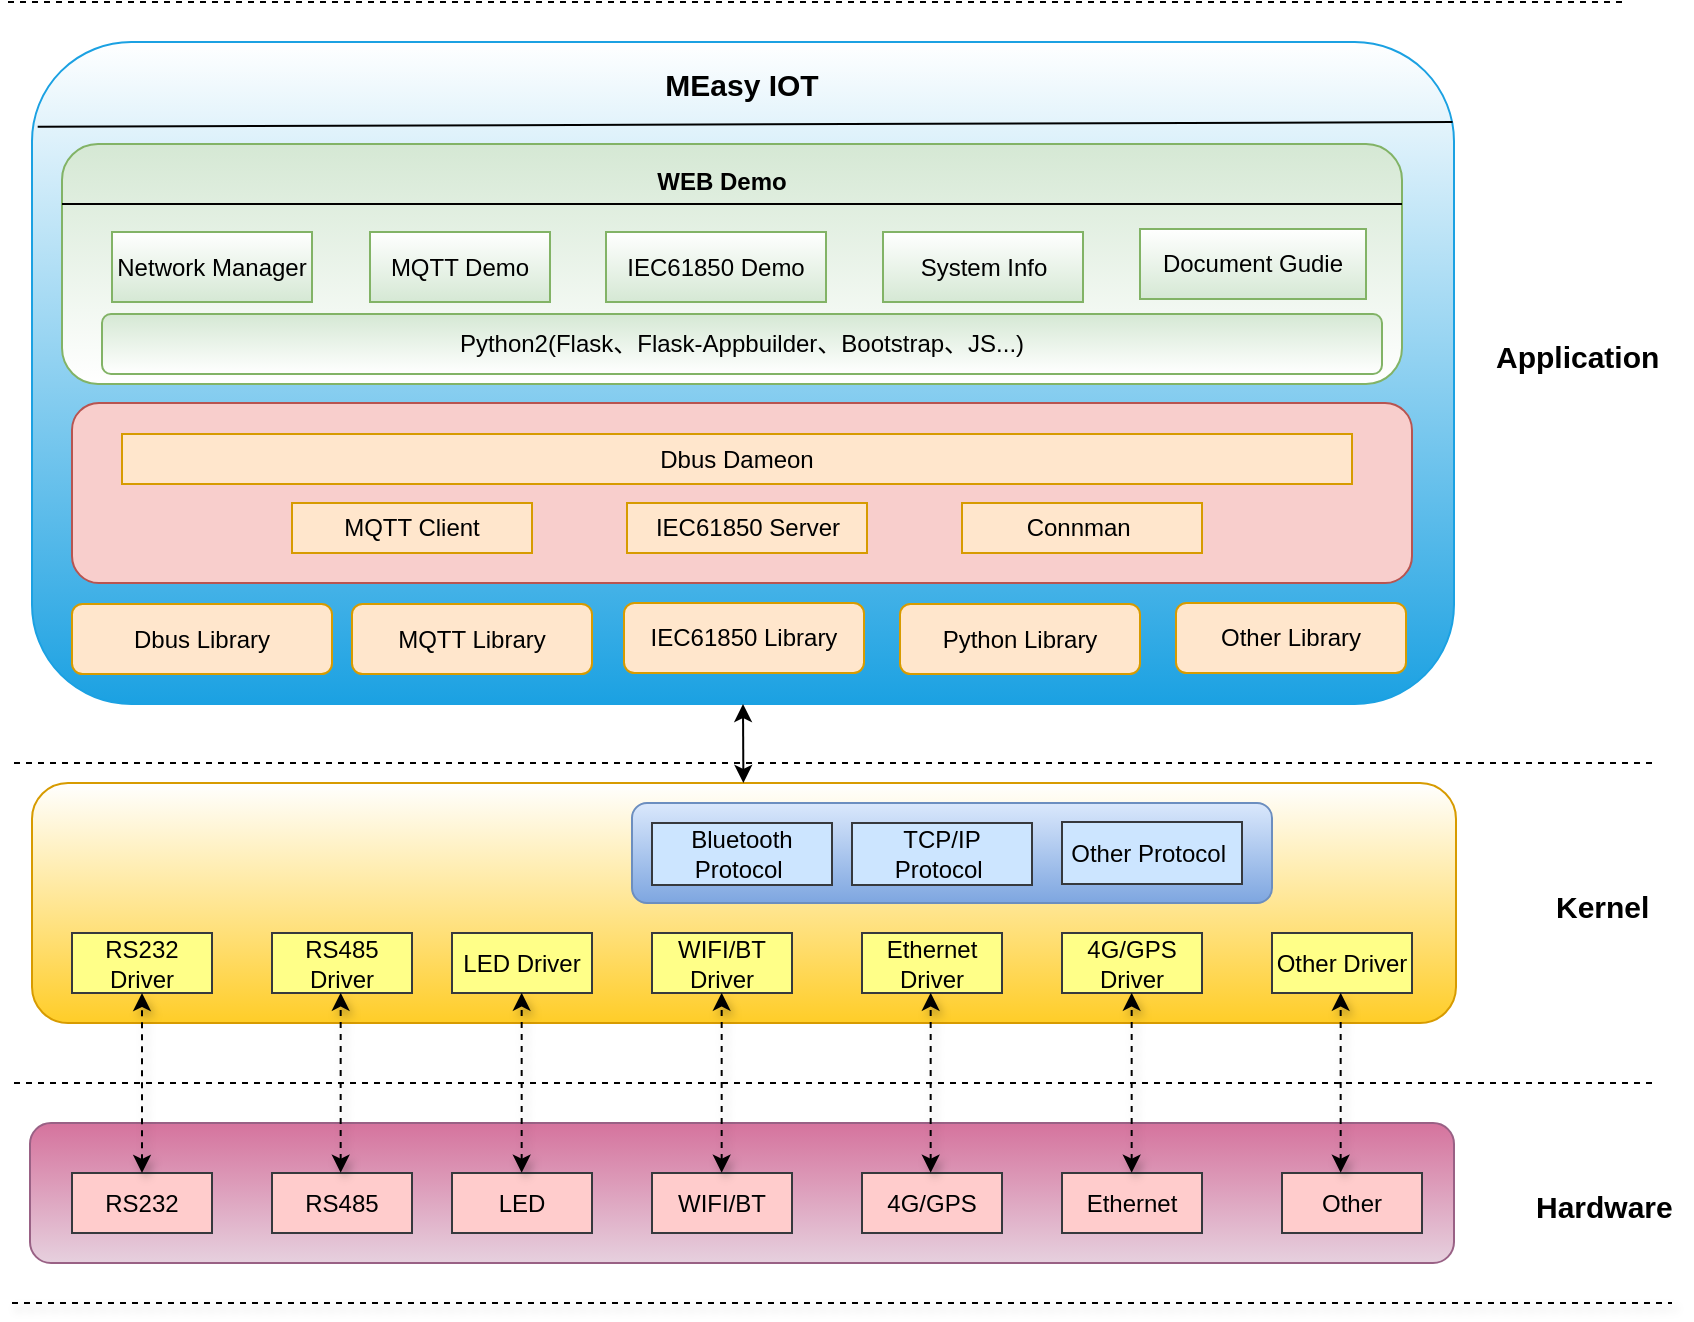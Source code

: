 <mxfile version="12.3.0" type="github" pages="1">
  <diagram id="nqKth1ZQTFShanpt9qv0" name="Page-1">
    <mxGraphModel dx="1038" dy="499" grid="1" gridSize="10" guides="1" tooltips="1" connect="1" arrows="1" fold="1" page="1" pageScale="1" pageWidth="827" pageHeight="1169" math="0" shadow="0">
      <root>
        <mxCell id="0"/>
        <mxCell id="1" parent="0"/>
        <mxCell id="Ry5mK1qghVqO1V57hb5L-11" value="" style="rounded=1;whiteSpace=wrap;html=1;fillColor=#e6d0de;strokeColor=#996185;gradientDirection=north;gradientColor=#d5739d;" vertex="1" parent="1">
          <mxGeometry x="14" y="560.5" width="712" height="70" as="geometry"/>
        </mxCell>
        <mxCell id="Ry5mK1qghVqO1V57hb5L-12" value="" style="rounded=1;whiteSpace=wrap;html=1;fillColor=#ffcd28;strokeColor=#d79b00;gradientDirection=north;gradientColor=#ffffff;" vertex="1" parent="1">
          <mxGeometry x="15" y="390.5" width="712" height="120" as="geometry"/>
        </mxCell>
        <mxCell id="Ry5mK1qghVqO1V57hb5L-13" value="" style="rounded=1;whiteSpace=wrap;html=1;fillColor=#1ba1e2;strokeColor=#1ba1e2;gradientDirection=north;fontColor=#ffffff;gradientColor=#ffffff;" vertex="1" parent="1">
          <mxGeometry x="15" y="20" width="711" height="331" as="geometry"/>
        </mxCell>
        <mxCell id="Ry5mK1qghVqO1V57hb5L-14" value="" style="endArrow=none;dashed=1;html=1;shadow=0;rounded=1;comic=0;align=center;verticalAlign=bottom;horizontal=1;jumpStyle=sharp;" edge="1" parent="1">
          <mxGeometry width="50" height="50" relative="1" as="geometry">
            <mxPoint x="810" as="sourcePoint"/>
            <mxPoint as="targetPoint"/>
            <Array as="points"/>
          </mxGeometry>
        </mxCell>
        <mxCell id="Ry5mK1qghVqO1V57hb5L-15" value="" style="endArrow=none;dashed=1;html=1;shadow=0;rounded=1;comic=0;align=center;verticalAlign=bottom;horizontal=1;jumpStyle=sharp;" edge="1" parent="1">
          <mxGeometry width="50" height="50" relative="1" as="geometry">
            <mxPoint x="825" y="380.5" as="sourcePoint"/>
            <mxPoint x="5" y="380.5" as="targetPoint"/>
            <Array as="points"/>
          </mxGeometry>
        </mxCell>
        <mxCell id="Ry5mK1qghVqO1V57hb5L-16" value="" style="endArrow=none;dashed=1;html=1;shadow=0;rounded=1;comic=0;align=center;verticalAlign=bottom;horizontal=1;jumpStyle=sharp;" edge="1" parent="1">
          <mxGeometry width="50" height="50" relative="1" as="geometry">
            <mxPoint x="825" y="540.5" as="sourcePoint"/>
            <mxPoint x="5" y="540.5" as="targetPoint"/>
          </mxGeometry>
        </mxCell>
        <mxCell id="Ry5mK1qghVqO1V57hb5L-17" value="" style="endArrow=none;dashed=1;html=1;shadow=1;align=center;" edge="1" parent="1">
          <mxGeometry width="50" height="50" relative="1" as="geometry">
            <mxPoint x="5" y="650.5" as="sourcePoint"/>
            <mxPoint x="835" y="650.5" as="targetPoint"/>
          </mxGeometry>
        </mxCell>
        <mxCell id="Ry5mK1qghVqO1V57hb5L-18" value="RS232" style="rounded=0;whiteSpace=wrap;html=1;fillColor=#ffcccc;strokeColor=#36393d;" vertex="1" parent="1">
          <mxGeometry x="35" y="585.5" width="70" height="30" as="geometry"/>
        </mxCell>
        <mxCell id="Ry5mK1qghVqO1V57hb5L-19" value="RS485" style="rounded=0;whiteSpace=wrap;html=1;fillColor=#ffcccc;strokeColor=#36393d;" vertex="1" parent="1">
          <mxGeometry x="135" y="585.5" width="70" height="30" as="geometry"/>
        </mxCell>
        <mxCell id="Ry5mK1qghVqO1V57hb5L-20" value="LED" style="rounded=0;whiteSpace=wrap;html=1;fillColor=#ffcccc;strokeColor=#36393d;" vertex="1" parent="1">
          <mxGeometry x="225" y="585.5" width="70" height="30" as="geometry"/>
        </mxCell>
        <mxCell id="Ry5mK1qghVqO1V57hb5L-21" value="WIFI/BT" style="rounded=0;whiteSpace=wrap;html=1;fillColor=#ffcccc;strokeColor=#36393d;" vertex="1" parent="1">
          <mxGeometry x="325" y="585.5" width="70" height="30" as="geometry"/>
        </mxCell>
        <mxCell id="Ry5mK1qghVqO1V57hb5L-22" value="4G/GPS" style="rounded=0;whiteSpace=wrap;html=1;fillColor=#ffcccc;strokeColor=#36393d;" vertex="1" parent="1">
          <mxGeometry x="430" y="585.5" width="70" height="30" as="geometry"/>
        </mxCell>
        <mxCell id="Ry5mK1qghVqO1V57hb5L-23" value="Ethernet" style="rounded=0;whiteSpace=wrap;html=1;fillColor=#ffcccc;strokeColor=#36393d;" vertex="1" parent="1">
          <mxGeometry x="530" y="585.5" width="70" height="30" as="geometry"/>
        </mxCell>
        <mxCell id="Ry5mK1qghVqO1V57hb5L-24" value="Other" style="rounded=0;whiteSpace=wrap;html=1;fillColor=#ffcccc;strokeColor=#36393d;" vertex="1" parent="1">
          <mxGeometry x="640" y="585.5" width="70" height="30" as="geometry"/>
        </mxCell>
        <mxCell id="Ry5mK1qghVqO1V57hb5L-25" value="&lt;font style=&quot;font-size: 15px&quot;&gt;&lt;b&gt;Hardware&lt;/b&gt;&lt;/font&gt;" style="text;html=1;resizable=0;points=[];autosize=1;align=left;verticalAlign=top;spacingTop=-4;strokeWidth=3;" vertex="1" parent="1">
          <mxGeometry x="765" y="590.5" width="80" height="20" as="geometry"/>
        </mxCell>
        <mxCell id="Ry5mK1qghVqO1V57hb5L-26" value="RS232 Driver" style="rounded=0;whiteSpace=wrap;html=1;fillColor=#ffff88;strokeColor=#36393d;" vertex="1" parent="1">
          <mxGeometry x="35" y="465.5" width="70" height="30" as="geometry"/>
        </mxCell>
        <mxCell id="Ry5mK1qghVqO1V57hb5L-27" value="RS485 Driver" style="rounded=0;whiteSpace=wrap;html=1;fillColor=#ffff88;strokeColor=#36393d;" vertex="1" parent="1">
          <mxGeometry x="135" y="465.5" width="70" height="30" as="geometry"/>
        </mxCell>
        <mxCell id="Ry5mK1qghVqO1V57hb5L-28" value="LED Driver" style="rounded=0;whiteSpace=wrap;html=1;fillColor=#ffff88;strokeColor=#36393d;" vertex="1" parent="1">
          <mxGeometry x="225" y="465.5" width="70" height="30" as="geometry"/>
        </mxCell>
        <mxCell id="Ry5mK1qghVqO1V57hb5L-29" value="WIFI/BT Driver" style="rounded=0;whiteSpace=wrap;html=1;fillColor=#ffff88;strokeColor=#36393d;" vertex="1" parent="1">
          <mxGeometry x="325" y="465.5" width="70" height="30" as="geometry"/>
        </mxCell>
        <mxCell id="Ry5mK1qghVqO1V57hb5L-30" value="4G/GPS Driver" style="rounded=0;whiteSpace=wrap;html=1;fillColor=#ffff88;strokeColor=#36393d;" vertex="1" parent="1">
          <mxGeometry x="530" y="465.5" width="70" height="30" as="geometry"/>
        </mxCell>
        <mxCell id="Ry5mK1qghVqO1V57hb5L-31" value="Ethernet Driver" style="rounded=0;whiteSpace=wrap;html=1;fillColor=#ffff88;strokeColor=#36393d;" vertex="1" parent="1">
          <mxGeometry x="430" y="465.5" width="70" height="30" as="geometry"/>
        </mxCell>
        <mxCell id="Ry5mK1qghVqO1V57hb5L-32" value="Other Driver" style="rounded=0;whiteSpace=wrap;html=1;fillColor=#ffff88;strokeColor=#36393d;" vertex="1" parent="1">
          <mxGeometry x="635" y="465.5" width="70" height="30" as="geometry"/>
        </mxCell>
        <mxCell id="Ry5mK1qghVqO1V57hb5L-33" value="" style="rounded=1;whiteSpace=wrap;html=1;gradientColor=#7ea6e0;fillColor=#dae8fc;strokeColor=#6c8ebf;" vertex="1" parent="1">
          <mxGeometry x="315" y="400.5" width="320" height="50" as="geometry"/>
        </mxCell>
        <mxCell id="Ry5mK1qghVqO1V57hb5L-34" value="Bluetooth Protocol&amp;nbsp;" style="rounded=0;whiteSpace=wrap;html=1;fillColor=#cce5ff;strokeColor=#36393d;" vertex="1" parent="1">
          <mxGeometry x="325" y="410.5" width="90" height="31" as="geometry"/>
        </mxCell>
        <mxCell id="Ry5mK1qghVqO1V57hb5L-35" value="TCP/IP Protocol&amp;nbsp;" style="rounded=0;whiteSpace=wrap;html=1;fillColor=#cce5ff;strokeColor=#36393d;" vertex="1" parent="1">
          <mxGeometry x="425" y="410.5" width="90" height="31" as="geometry"/>
        </mxCell>
        <mxCell id="Ry5mK1qghVqO1V57hb5L-36" value="Other Protocol&amp;nbsp;" style="rounded=0;whiteSpace=wrap;html=1;fillColor=#cce5ff;strokeColor=#36393d;" vertex="1" parent="1">
          <mxGeometry x="530" y="410" width="90" height="31" as="geometry"/>
        </mxCell>
        <mxCell id="Ry5mK1qghVqO1V57hb5L-37" value="Dbus Library" style="rounded=1;whiteSpace=wrap;html=1;fillColor=#ffe6cc;strokeColor=#d79b00;" vertex="1" parent="1">
          <mxGeometry x="35" y="301" width="130" height="35" as="geometry"/>
        </mxCell>
        <mxCell id="Ry5mK1qghVqO1V57hb5L-38" value="MQTT Library" style="rounded=1;whiteSpace=wrap;html=1;fillColor=#ffe6cc;strokeColor=#d79b00;" vertex="1" parent="1">
          <mxGeometry x="175" y="301" width="120" height="35" as="geometry"/>
        </mxCell>
        <mxCell id="Ry5mK1qghVqO1V57hb5L-39" value="IEC61850 Library" style="rounded=1;whiteSpace=wrap;html=1;fillColor=#ffe6cc;strokeColor=#d79b00;" vertex="1" parent="1">
          <mxGeometry x="311" y="300.5" width="120" height="35" as="geometry"/>
        </mxCell>
        <mxCell id="Ry5mK1qghVqO1V57hb5L-40" value="Other Library" style="rounded=1;whiteSpace=wrap;html=1;fillColor=#ffe6cc;strokeColor=#d79b00;" vertex="1" parent="1">
          <mxGeometry x="587" y="300.5" width="115" height="35" as="geometry"/>
        </mxCell>
        <mxCell id="Ry5mK1qghVqO1V57hb5L-41" value="" style="rounded=1;whiteSpace=wrap;html=1;fillColor=#f8cecc;strokeColor=#b85450;" vertex="1" parent="1">
          <mxGeometry x="35" y="200.5" width="670" height="90" as="geometry"/>
        </mxCell>
        <mxCell id="Ry5mK1qghVqO1V57hb5L-43" value="" style="endArrow=classic;startArrow=classic;html=1;shadow=1;dashed=1;align=center;entryX=0.5;entryY=1;exitX=0.5;exitY=0;" edge="1" parent="1" source="Ry5mK1qghVqO1V57hb5L-18" target="Ry5mK1qghVqO1V57hb5L-26">
          <mxGeometry width="50" height="50" relative="1" as="geometry">
            <mxPoint x="45" y="570.5" as="sourcePoint"/>
            <mxPoint x="95" y="520.5" as="targetPoint"/>
          </mxGeometry>
        </mxCell>
        <mxCell id="Ry5mK1qghVqO1V57hb5L-44" value="" style="endArrow=classic;startArrow=classic;html=1;shadow=1;dashed=1;align=center;entryX=0.5;entryY=1;exitX=0.5;exitY=0;" edge="1" parent="1">
          <mxGeometry width="50" height="50" relative="1" as="geometry">
            <mxPoint x="169.333" y="585.333" as="sourcePoint"/>
            <mxPoint x="169.333" y="495.333" as="targetPoint"/>
          </mxGeometry>
        </mxCell>
        <mxCell id="Ry5mK1qghVqO1V57hb5L-45" value="" style="endArrow=classic;startArrow=classic;html=1;shadow=1;dashed=1;align=center;entryX=0.5;entryY=1;exitX=0.5;exitY=0;" edge="1" parent="1">
          <mxGeometry width="50" height="50" relative="1" as="geometry">
            <mxPoint x="259.833" y="585.333" as="sourcePoint"/>
            <mxPoint x="259.833" y="495.333" as="targetPoint"/>
          </mxGeometry>
        </mxCell>
        <mxCell id="Ry5mK1qghVqO1V57hb5L-46" value="" style="endArrow=classic;startArrow=classic;html=1;shadow=1;dashed=1;align=center;entryX=0.5;entryY=1;exitX=0.5;exitY=0;" edge="1" parent="1">
          <mxGeometry width="50" height="50" relative="1" as="geometry">
            <mxPoint x="359.833" y="585.333" as="sourcePoint"/>
            <mxPoint x="359.833" y="495.333" as="targetPoint"/>
          </mxGeometry>
        </mxCell>
        <mxCell id="Ry5mK1qghVqO1V57hb5L-47" value="" style="endArrow=classic;startArrow=classic;html=1;shadow=1;dashed=1;align=center;entryX=0.5;entryY=1;exitX=0.5;exitY=0;" edge="1" parent="1">
          <mxGeometry width="50" height="50" relative="1" as="geometry">
            <mxPoint x="464.333" y="585.333" as="sourcePoint"/>
            <mxPoint x="464.333" y="495.333" as="targetPoint"/>
          </mxGeometry>
        </mxCell>
        <mxCell id="Ry5mK1qghVqO1V57hb5L-48" value="" style="endArrow=classic;startArrow=classic;html=1;shadow=1;dashed=1;align=center;entryX=0.5;entryY=1;exitX=0.5;exitY=0;" edge="1" parent="1">
          <mxGeometry width="50" height="50" relative="1" as="geometry">
            <mxPoint x="564.833" y="585.333" as="sourcePoint"/>
            <mxPoint x="564.833" y="495.333" as="targetPoint"/>
          </mxGeometry>
        </mxCell>
        <mxCell id="Ry5mK1qghVqO1V57hb5L-49" value="" style="endArrow=classic;startArrow=classic;html=1;shadow=1;dashed=1;align=center;entryX=0.5;entryY=1;exitX=0.5;exitY=0;" edge="1" parent="1">
          <mxGeometry width="50" height="50" relative="1" as="geometry">
            <mxPoint x="669.333" y="585.333" as="sourcePoint"/>
            <mxPoint x="669.333" y="495.333" as="targetPoint"/>
          </mxGeometry>
        </mxCell>
        <mxCell id="Ry5mK1qghVqO1V57hb5L-50" value="&lt;font style=&quot;font-size: 15px&quot;&gt;&lt;b&gt;Kernel&lt;/b&gt;&lt;/font&gt;" style="text;html=1;resizable=0;points=[];autosize=1;align=left;verticalAlign=top;spacingTop=-4;" vertex="1" parent="1">
          <mxGeometry x="775" y="440.5" width="60" height="20" as="geometry"/>
        </mxCell>
        <mxCell id="Ry5mK1qghVqO1V57hb5L-51" value="&lt;font style=&quot;font-size: 15px&quot;&gt;&lt;b&gt;Application&lt;/b&gt;&lt;/font&gt;" style="text;html=1;resizable=0;points=[];autosize=1;align=left;verticalAlign=top;spacingTop=-4;" vertex="1" parent="1">
          <mxGeometry x="745" y="165.5" width="100" height="20" as="geometry"/>
        </mxCell>
        <mxCell id="Ry5mK1qghVqO1V57hb5L-52" value="Python Library" style="rounded=1;whiteSpace=wrap;html=1;fillColor=#ffe6cc;strokeColor=#d79b00;" vertex="1" parent="1">
          <mxGeometry x="449" y="301" width="120" height="35" as="geometry"/>
        </mxCell>
        <mxCell id="Ry5mK1qghVqO1V57hb5L-53" value="" style="rounded=1;whiteSpace=wrap;html=1;fillColor=#d5e8d4;strokeColor=#82b366;gradientColor=#ffffff;" vertex="1" parent="1">
          <mxGeometry x="30" y="71" width="670" height="120" as="geometry"/>
        </mxCell>
        <mxCell id="Ry5mK1qghVqO1V57hb5L-54" value="" style="endArrow=classic;startArrow=classic;html=1;entryX=0.5;entryY=1;" edge="1" parent="1" source="Ry5mK1qghVqO1V57hb5L-12" target="Ry5mK1qghVqO1V57hb5L-13">
          <mxGeometry width="50" height="50" relative="1" as="geometry">
            <mxPoint x="371" y="369.789" as="sourcePoint"/>
            <mxPoint x="371" y="360.5" as="targetPoint"/>
          </mxGeometry>
        </mxCell>
        <mxCell id="Ry5mK1qghVqO1V57hb5L-55" value="Network Manager" style="rounded=0;whiteSpace=wrap;html=1;fillColor=#d5e8d4;strokeColor=#82b366;gradientColor=#ffffff;flipH=1;flipV=1;" vertex="1" parent="1">
          <mxGeometry x="55" y="115" width="100" height="35" as="geometry"/>
        </mxCell>
        <mxCell id="Ry5mK1qghVqO1V57hb5L-56" value="MQTT Demo" style="rounded=0;whiteSpace=wrap;html=1;fillColor=#d5e8d4;strokeColor=#82b366;gradientColor=#ffffff;flipH=1;flipV=1;" vertex="1" parent="1">
          <mxGeometry x="184" y="115" width="90" height="35" as="geometry"/>
        </mxCell>
        <mxCell id="Ry5mK1qghVqO1V57hb5L-57" value="IEC61850 Demo" style="rounded=0;whiteSpace=wrap;html=1;fillColor=#d5e8d4;strokeColor=#82b366;gradientColor=#ffffff;flipH=1;flipV=1;" vertex="1" parent="1">
          <mxGeometry x="302" y="115" width="110" height="35" as="geometry"/>
        </mxCell>
        <mxCell id="Ry5mK1qghVqO1V57hb5L-59" value="System Info" style="rounded=0;whiteSpace=wrap;html=1;fillColor=#d5e8d4;strokeColor=#82b366;gradientColor=#ffffff;flipH=1;flipV=1;" vertex="1" parent="1">
          <mxGeometry x="440.5" y="115" width="100" height="35" as="geometry"/>
        </mxCell>
        <mxCell id="Ry5mK1qghVqO1V57hb5L-60" value="MQTT Client" style="rounded=0;whiteSpace=wrap;html=1;fillColor=#ffe6cc;strokeColor=#d79b00;" vertex="1" parent="1">
          <mxGeometry x="145" y="250.5" width="120" height="25" as="geometry"/>
        </mxCell>
        <mxCell id="Ry5mK1qghVqO1V57hb5L-61" value="IEC61850 Server" style="rounded=0;whiteSpace=wrap;html=1;fillColor=#ffe6cc;strokeColor=#d79b00;" vertex="1" parent="1">
          <mxGeometry x="312.5" y="250.5" width="120" height="25" as="geometry"/>
        </mxCell>
        <mxCell id="Ry5mK1qghVqO1V57hb5L-62" value="Dbus Dameon" style="rounded=0;whiteSpace=wrap;html=1;fillColor=#ffe6cc;strokeColor=#d79b00;" vertex="1" parent="1">
          <mxGeometry x="60" y="216" width="615" height="25" as="geometry"/>
        </mxCell>
        <mxCell id="Ry5mK1qghVqO1V57hb5L-63" value="Connman&amp;nbsp;" style="rounded=0;whiteSpace=wrap;html=1;fillColor=#ffe6cc;strokeColor=#d79b00;" vertex="1" parent="1">
          <mxGeometry x="480" y="250.5" width="120" height="25" as="geometry"/>
        </mxCell>
        <mxCell id="Ry5mK1qghVqO1V57hb5L-66" value="" style="endArrow=none;html=1;fontSize=2;exitX=0;exitY=0.25;exitDx=0;exitDy=0;entryX=1;entryY=0.25;entryDx=0;entryDy=0;" edge="1" parent="1" source="Ry5mK1qghVqO1V57hb5L-53" target="Ry5mK1qghVqO1V57hb5L-53">
          <mxGeometry width="50" height="50" relative="1" as="geometry">
            <mxPoint x="265" y="140.5" as="sourcePoint"/>
            <mxPoint x="315" y="90.5" as="targetPoint"/>
          </mxGeometry>
        </mxCell>
        <mxCell id="Ry5mK1qghVqO1V57hb5L-67" value="&lt;font style=&quot;font-size: 12px&quot;&gt;Python2(Flask、Flask-Appbuilder、Bootstrap、JS...)&lt;/font&gt;" style="rounded=1;whiteSpace=wrap;html=1;fontSize=2;align=center;fillColor=#d5e8d4;strokeColor=#82b366;gradientColor=#ffffff;" vertex="1" parent="1">
          <mxGeometry x="50" y="156" width="640" height="30" as="geometry"/>
        </mxCell>
        <mxCell id="Ry5mK1qghVqO1V57hb5L-70" value="" style="endArrow=none;html=1;fontSize=9;exitX=0.004;exitY=0.128;exitDx=0;exitDy=0;exitPerimeter=0;entryX=0.999;entryY=0.121;entryDx=0;entryDy=0;entryPerimeter=0;" edge="1" parent="1" source="Ry5mK1qghVqO1V57hb5L-13" target="Ry5mK1qghVqO1V57hb5L-13">
          <mxGeometry width="50" height="50" relative="1" as="geometry">
            <mxPoint x="25" y="100.5" as="sourcePoint"/>
            <mxPoint x="75" y="50.5" as="targetPoint"/>
          </mxGeometry>
        </mxCell>
        <mxCell id="Ry5mK1qghVqO1V57hb5L-71" value="&lt;b style=&quot;font-size: 15px&quot;&gt;MEasy IOT&lt;/b&gt;" style="text;html=1;strokeColor=none;fillColor=none;align=center;verticalAlign=middle;whiteSpace=wrap;rounded=0;fontSize=15;" vertex="1" parent="1">
          <mxGeometry x="305" y="30.5" width="130" height="20" as="geometry"/>
        </mxCell>
        <mxCell id="Ry5mK1qghVqO1V57hb5L-73" value="Document Gudie" style="rounded=0;whiteSpace=wrap;html=1;fillColor=#d5e8d4;strokeColor=#82b366;gradientColor=#ffffff;flipH=1;flipV=1;" vertex="1" parent="1">
          <mxGeometry x="569" y="113.5" width="113" height="35" as="geometry"/>
        </mxCell>
        <mxCell id="Ry5mK1qghVqO1V57hb5L-82" value="&lt;b&gt;WEB Demo&lt;/b&gt;" style="rounded=0;whiteSpace=wrap;html=1;strokeWidth=1;fillColor=#d5e8d4;strokeColor=#82b366;opacity=0;" vertex="1" parent="1">
          <mxGeometry x="300" y="80" width="120" height="20" as="geometry"/>
        </mxCell>
      </root>
    </mxGraphModel>
  </diagram>
</mxfile>
